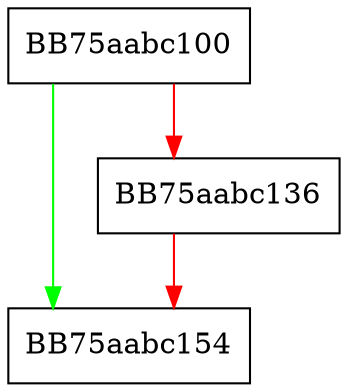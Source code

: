 digraph Init {
  node [shape="box"];
  graph [splines=ortho];
  BB75aabc100 -> BB75aabc154 [color="green"];
  BB75aabc100 -> BB75aabc136 [color="red"];
  BB75aabc136 -> BB75aabc154 [color="red"];
}